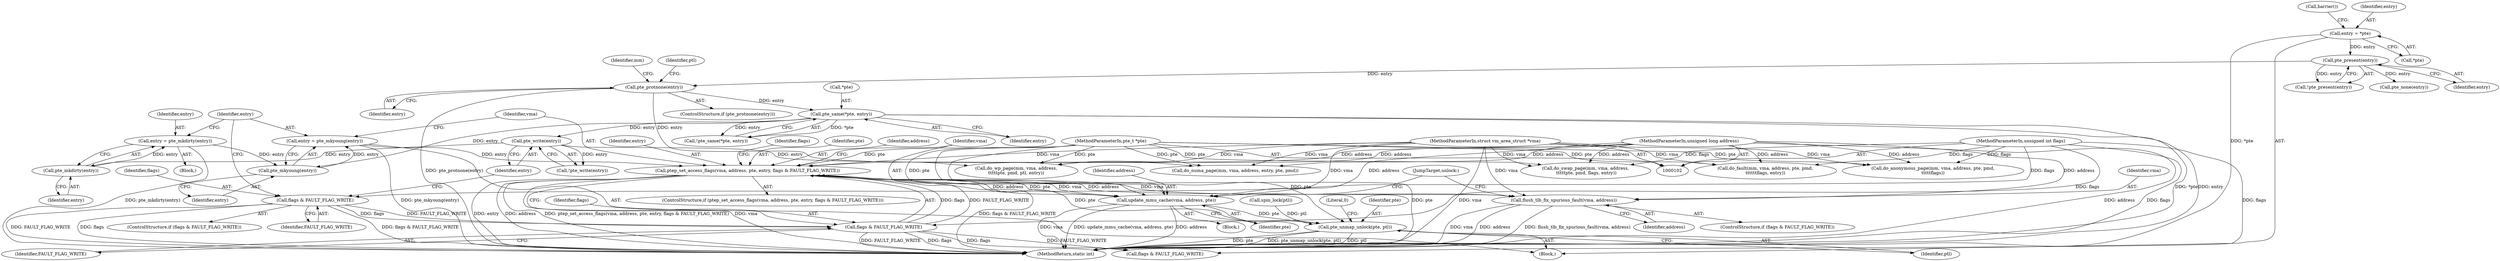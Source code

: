 digraph "0_linux_6b7339f4c31ad69c8e9c0b2859276e22cf72176d_1@pointer" {
"1000209" [label="(Call,ptep_set_access_flags(vma, address, pte, entry, flags & FAULT_FLAG_WRITE))"];
"1000104" [label="(MethodParameterIn,struct vm_area_struct *vma)"];
"1000105" [label="(MethodParameterIn,unsigned long address)"];
"1000106" [label="(MethodParameterIn,pte_t *pte)"];
"1000204" [label="(Call,entry = pte_mkyoung(entry))"];
"1000206" [label="(Call,pte_mkyoung(entry))"];
"1000200" [label="(Call,entry = pte_mkdirty(entry))"];
"1000202" [label="(Call,pte_mkdirty(entry))"];
"1000189" [label="(Call,pte_write(entry))"];
"1000177" [label="(Call,pte_same(*pte, entry))"];
"1000157" [label="(Call,pte_protnone(entry))"];
"1000119" [label="(Call,pte_present(entry))"];
"1000112" [label="(Call,entry = *pte)"];
"1000214" [label="(Call,flags & FAULT_FLAG_WRITE)"];
"1000183" [label="(Call,flags & FAULT_FLAG_WRITE)"];
"1000108" [label="(MethodParameterIn,unsigned int flags)"];
"1000218" [label="(Call,update_mmu_cache(vma, address, pte))"];
"1000232" [label="(Call,pte_unmap_unlock(pte, ptl))"];
"1000228" [label="(Call,flush_tlb_fix_spurious_fault(vma, address))"];
"1000209" [label="(Call,ptep_set_access_flags(vma, address, pte, entry, flags & FAULT_FLAG_WRITE))"];
"1000224" [label="(ControlStructure,if (flags & FAULT_FLAG_WRITE))"];
"1000204" [label="(Call,entry = pte_mkyoung(entry))"];
"1000116" [label="(Call,barrier())"];
"1000190" [label="(Identifier,entry)"];
"1000161" [label="(Identifier,mm)"];
"1000177" [label="(Call,pte_same(*pte, entry))"];
"1000192" [label="(Call,do_wp_page(mm, vma, address,\n\t\t\t\t\tpte, pmd, ptl, entry))"];
"1000226" [label="(Identifier,flags)"];
"1000156" [label="(ControlStructure,if (pte_protnone(entry)))"];
"1000114" [label="(Call,*pte)"];
"1000220" [label="(Identifier,address)"];
"1000168" [label="(Identifier,ptl)"];
"1000218" [label="(Call,update_mmu_cache(vma, address, pte))"];
"1000200" [label="(Call,entry = pte_mkdirty(entry))"];
"1000186" [label="(Block,)"];
"1000118" [label="(Call,!pte_present(entry))"];
"1000210" [label="(Identifier,vma)"];
"1000123" [label="(Call,pte_none(entry))"];
"1000184" [label="(Identifier,flags)"];
"1000203" [label="(Identifier,entry)"];
"1000212" [label="(Identifier,pte)"];
"1000119" [label="(Call,pte_present(entry))"];
"1000182" [label="(ControlStructure,if (flags & FAULT_FLAG_WRITE))"];
"1000230" [label="(Identifier,address)"];
"1000140" [label="(Call,do_anonymous_page(mm, vma, address, pte, pmd,\n\t\t\t\t\tflags))"];
"1000120" [label="(Identifier,entry)"];
"1000105" [label="(MethodParameterIn,unsigned long address)"];
"1000219" [label="(Identifier,vma)"];
"1000211" [label="(Identifier,address)"];
"1000217" [label="(Block,)"];
"1000234" [label="(Identifier,ptl)"];
"1000214" [label="(Call,flags & FAULT_FLAG_WRITE)"];
"1000157" [label="(Call,pte_protnone(entry))"];
"1000183" [label="(Call,flags & FAULT_FLAG_WRITE)"];
"1000108" [label="(MethodParameterIn,unsigned int flags)"];
"1000178" [label="(Call,*pte)"];
"1000229" [label="(Identifier,vma)"];
"1000205" [label="(Identifier,entry)"];
"1000201" [label="(Identifier,entry)"];
"1000236" [label="(Literal,0)"];
"1000189" [label="(Call,pte_write(entry))"];
"1000176" [label="(Call,!pte_same(*pte, entry))"];
"1000213" [label="(Identifier,entry)"];
"1000233" [label="(Identifier,pte)"];
"1000106" [label="(MethodParameterIn,pte_t *pte)"];
"1000112" [label="(Call,entry = *pte)"];
"1000221" [label="(Identifier,pte)"];
"1000231" [label="(JumpTarget,unlock:)"];
"1000215" [label="(Identifier,flags)"];
"1000237" [label="(MethodReturn,static int)"];
"1000206" [label="(Call,pte_mkyoung(entry))"];
"1000158" [label="(Identifier,entry)"];
"1000148" [label="(Call,do_swap_page(mm, vma, address,\n \t\t\t\t\tpte, pmd, flags, entry))"];
"1000228" [label="(Call,flush_tlb_fix_spurious_fault(vma, address))"];
"1000180" [label="(Identifier,entry)"];
"1000113" [label="(Identifier,entry)"];
"1000109" [label="(Block,)"];
"1000232" [label="(Call,pte_unmap_unlock(pte, ptl))"];
"1000225" [label="(Call,flags & FAULT_FLAG_WRITE)"];
"1000208" [label="(ControlStructure,if (ptep_set_access_flags(vma, address, pte, entry, flags & FAULT_FLAG_WRITE)))"];
"1000188" [label="(Call,!pte_write(entry))"];
"1000216" [label="(Identifier,FAULT_FLAG_WRITE)"];
"1000160" [label="(Call,do_numa_page(mm, vma, address, entry, pte, pmd))"];
"1000172" [label="(Call,spin_lock(ptl))"];
"1000202" [label="(Call,pte_mkdirty(entry))"];
"1000131" [label="(Call,do_fault(mm, vma, address, pte, pmd,\n\t\t\t\t\t\tflags, entry))"];
"1000104" [label="(MethodParameterIn,struct vm_area_struct *vma)"];
"1000185" [label="(Identifier,FAULT_FLAG_WRITE)"];
"1000207" [label="(Identifier,entry)"];
"1000209" -> "1000208"  [label="AST: "];
"1000209" -> "1000214"  [label="CFG: "];
"1000210" -> "1000209"  [label="AST: "];
"1000211" -> "1000209"  [label="AST: "];
"1000212" -> "1000209"  [label="AST: "];
"1000213" -> "1000209"  [label="AST: "];
"1000214" -> "1000209"  [label="AST: "];
"1000219" -> "1000209"  [label="CFG: "];
"1000226" -> "1000209"  [label="CFG: "];
"1000209" -> "1000237"  [label="DDG: ptep_set_access_flags(vma, address, pte, entry, flags & FAULT_FLAG_WRITE)"];
"1000209" -> "1000237"  [label="DDG: vma"];
"1000209" -> "1000237"  [label="DDG: flags & FAULT_FLAG_WRITE"];
"1000209" -> "1000237"  [label="DDG: entry"];
"1000209" -> "1000237"  [label="DDG: address"];
"1000104" -> "1000209"  [label="DDG: vma"];
"1000105" -> "1000209"  [label="DDG: address"];
"1000106" -> "1000209"  [label="DDG: pte"];
"1000204" -> "1000209"  [label="DDG: entry"];
"1000214" -> "1000209"  [label="DDG: flags"];
"1000214" -> "1000209"  [label="DDG: FAULT_FLAG_WRITE"];
"1000209" -> "1000218"  [label="DDG: vma"];
"1000209" -> "1000218"  [label="DDG: address"];
"1000209" -> "1000218"  [label="DDG: pte"];
"1000209" -> "1000228"  [label="DDG: vma"];
"1000209" -> "1000228"  [label="DDG: address"];
"1000209" -> "1000232"  [label="DDG: pte"];
"1000104" -> "1000102"  [label="AST: "];
"1000104" -> "1000237"  [label="DDG: vma"];
"1000104" -> "1000131"  [label="DDG: vma"];
"1000104" -> "1000140"  [label="DDG: vma"];
"1000104" -> "1000148"  [label="DDG: vma"];
"1000104" -> "1000160"  [label="DDG: vma"];
"1000104" -> "1000192"  [label="DDG: vma"];
"1000104" -> "1000218"  [label="DDG: vma"];
"1000104" -> "1000228"  [label="DDG: vma"];
"1000105" -> "1000102"  [label="AST: "];
"1000105" -> "1000237"  [label="DDG: address"];
"1000105" -> "1000131"  [label="DDG: address"];
"1000105" -> "1000140"  [label="DDG: address"];
"1000105" -> "1000148"  [label="DDG: address"];
"1000105" -> "1000160"  [label="DDG: address"];
"1000105" -> "1000192"  [label="DDG: address"];
"1000105" -> "1000218"  [label="DDG: address"];
"1000105" -> "1000228"  [label="DDG: address"];
"1000106" -> "1000102"  [label="AST: "];
"1000106" -> "1000237"  [label="DDG: pte"];
"1000106" -> "1000131"  [label="DDG: pte"];
"1000106" -> "1000140"  [label="DDG: pte"];
"1000106" -> "1000148"  [label="DDG: pte"];
"1000106" -> "1000160"  [label="DDG: pte"];
"1000106" -> "1000192"  [label="DDG: pte"];
"1000106" -> "1000218"  [label="DDG: pte"];
"1000106" -> "1000232"  [label="DDG: pte"];
"1000204" -> "1000109"  [label="AST: "];
"1000204" -> "1000206"  [label="CFG: "];
"1000205" -> "1000204"  [label="AST: "];
"1000206" -> "1000204"  [label="AST: "];
"1000210" -> "1000204"  [label="CFG: "];
"1000204" -> "1000237"  [label="DDG: pte_mkyoung(entry)"];
"1000206" -> "1000204"  [label="DDG: entry"];
"1000206" -> "1000207"  [label="CFG: "];
"1000207" -> "1000206"  [label="AST: "];
"1000200" -> "1000206"  [label="DDG: entry"];
"1000177" -> "1000206"  [label="DDG: entry"];
"1000200" -> "1000186"  [label="AST: "];
"1000200" -> "1000202"  [label="CFG: "];
"1000201" -> "1000200"  [label="AST: "];
"1000202" -> "1000200"  [label="AST: "];
"1000205" -> "1000200"  [label="CFG: "];
"1000200" -> "1000237"  [label="DDG: pte_mkdirty(entry)"];
"1000202" -> "1000200"  [label="DDG: entry"];
"1000202" -> "1000203"  [label="CFG: "];
"1000203" -> "1000202"  [label="AST: "];
"1000189" -> "1000202"  [label="DDG: entry"];
"1000189" -> "1000188"  [label="AST: "];
"1000189" -> "1000190"  [label="CFG: "];
"1000190" -> "1000189"  [label="AST: "];
"1000188" -> "1000189"  [label="CFG: "];
"1000189" -> "1000188"  [label="DDG: entry"];
"1000177" -> "1000189"  [label="DDG: entry"];
"1000189" -> "1000192"  [label="DDG: entry"];
"1000177" -> "1000176"  [label="AST: "];
"1000177" -> "1000180"  [label="CFG: "];
"1000178" -> "1000177"  [label="AST: "];
"1000180" -> "1000177"  [label="AST: "];
"1000176" -> "1000177"  [label="CFG: "];
"1000177" -> "1000237"  [label="DDG: *pte"];
"1000177" -> "1000237"  [label="DDG: entry"];
"1000177" -> "1000176"  [label="DDG: *pte"];
"1000177" -> "1000176"  [label="DDG: entry"];
"1000157" -> "1000177"  [label="DDG: entry"];
"1000157" -> "1000156"  [label="AST: "];
"1000157" -> "1000158"  [label="CFG: "];
"1000158" -> "1000157"  [label="AST: "];
"1000161" -> "1000157"  [label="CFG: "];
"1000168" -> "1000157"  [label="CFG: "];
"1000157" -> "1000237"  [label="DDG: pte_protnone(entry)"];
"1000119" -> "1000157"  [label="DDG: entry"];
"1000157" -> "1000160"  [label="DDG: entry"];
"1000119" -> "1000118"  [label="AST: "];
"1000119" -> "1000120"  [label="CFG: "];
"1000120" -> "1000119"  [label="AST: "];
"1000118" -> "1000119"  [label="CFG: "];
"1000119" -> "1000118"  [label="DDG: entry"];
"1000112" -> "1000119"  [label="DDG: entry"];
"1000119" -> "1000123"  [label="DDG: entry"];
"1000112" -> "1000109"  [label="AST: "];
"1000112" -> "1000114"  [label="CFG: "];
"1000113" -> "1000112"  [label="AST: "];
"1000114" -> "1000112"  [label="AST: "];
"1000116" -> "1000112"  [label="CFG: "];
"1000112" -> "1000237"  [label="DDG: *pte"];
"1000214" -> "1000216"  [label="CFG: "];
"1000215" -> "1000214"  [label="AST: "];
"1000216" -> "1000214"  [label="AST: "];
"1000214" -> "1000237"  [label="DDG: FAULT_FLAG_WRITE"];
"1000214" -> "1000237"  [label="DDG: flags"];
"1000183" -> "1000214"  [label="DDG: flags"];
"1000183" -> "1000214"  [label="DDG: FAULT_FLAG_WRITE"];
"1000108" -> "1000214"  [label="DDG: flags"];
"1000214" -> "1000225"  [label="DDG: flags"];
"1000214" -> "1000225"  [label="DDG: FAULT_FLAG_WRITE"];
"1000183" -> "1000182"  [label="AST: "];
"1000183" -> "1000185"  [label="CFG: "];
"1000184" -> "1000183"  [label="AST: "];
"1000185" -> "1000183"  [label="AST: "];
"1000190" -> "1000183"  [label="CFG: "];
"1000205" -> "1000183"  [label="CFG: "];
"1000183" -> "1000237"  [label="DDG: FAULT_FLAG_WRITE"];
"1000183" -> "1000237"  [label="DDG: flags"];
"1000183" -> "1000237"  [label="DDG: flags & FAULT_FLAG_WRITE"];
"1000108" -> "1000183"  [label="DDG: flags"];
"1000108" -> "1000102"  [label="AST: "];
"1000108" -> "1000237"  [label="DDG: flags"];
"1000108" -> "1000131"  [label="DDG: flags"];
"1000108" -> "1000140"  [label="DDG: flags"];
"1000108" -> "1000148"  [label="DDG: flags"];
"1000108" -> "1000225"  [label="DDG: flags"];
"1000218" -> "1000217"  [label="AST: "];
"1000218" -> "1000221"  [label="CFG: "];
"1000219" -> "1000218"  [label="AST: "];
"1000220" -> "1000218"  [label="AST: "];
"1000221" -> "1000218"  [label="AST: "];
"1000231" -> "1000218"  [label="CFG: "];
"1000218" -> "1000237"  [label="DDG: vma"];
"1000218" -> "1000237"  [label="DDG: update_mmu_cache(vma, address, pte)"];
"1000218" -> "1000237"  [label="DDG: address"];
"1000218" -> "1000232"  [label="DDG: pte"];
"1000232" -> "1000109"  [label="AST: "];
"1000232" -> "1000234"  [label="CFG: "];
"1000233" -> "1000232"  [label="AST: "];
"1000234" -> "1000232"  [label="AST: "];
"1000236" -> "1000232"  [label="CFG: "];
"1000232" -> "1000237"  [label="DDG: pte"];
"1000232" -> "1000237"  [label="DDG: pte_unmap_unlock(pte, ptl)"];
"1000232" -> "1000237"  [label="DDG: ptl"];
"1000172" -> "1000232"  [label="DDG: ptl"];
"1000228" -> "1000224"  [label="AST: "];
"1000228" -> "1000230"  [label="CFG: "];
"1000229" -> "1000228"  [label="AST: "];
"1000230" -> "1000228"  [label="AST: "];
"1000231" -> "1000228"  [label="CFG: "];
"1000228" -> "1000237"  [label="DDG: flush_tlb_fix_spurious_fault(vma, address)"];
"1000228" -> "1000237"  [label="DDG: vma"];
"1000228" -> "1000237"  [label="DDG: address"];
}
